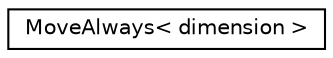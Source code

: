 digraph "Graphical Class Hierarchy"
{
 // LATEX_PDF_SIZE
  edge [fontname="Helvetica",fontsize="10",labelfontname="Helvetica",labelfontsize="10"];
  node [fontname="Helvetica",fontsize="10",shape=record];
  rankdir="LR";
  Node0 [label="MoveAlways\< dimension \>",height=0.2,width=0.4,color="black", fillcolor="white", style="filled",URL="$class_move_always.html",tooltip=" "];
}
